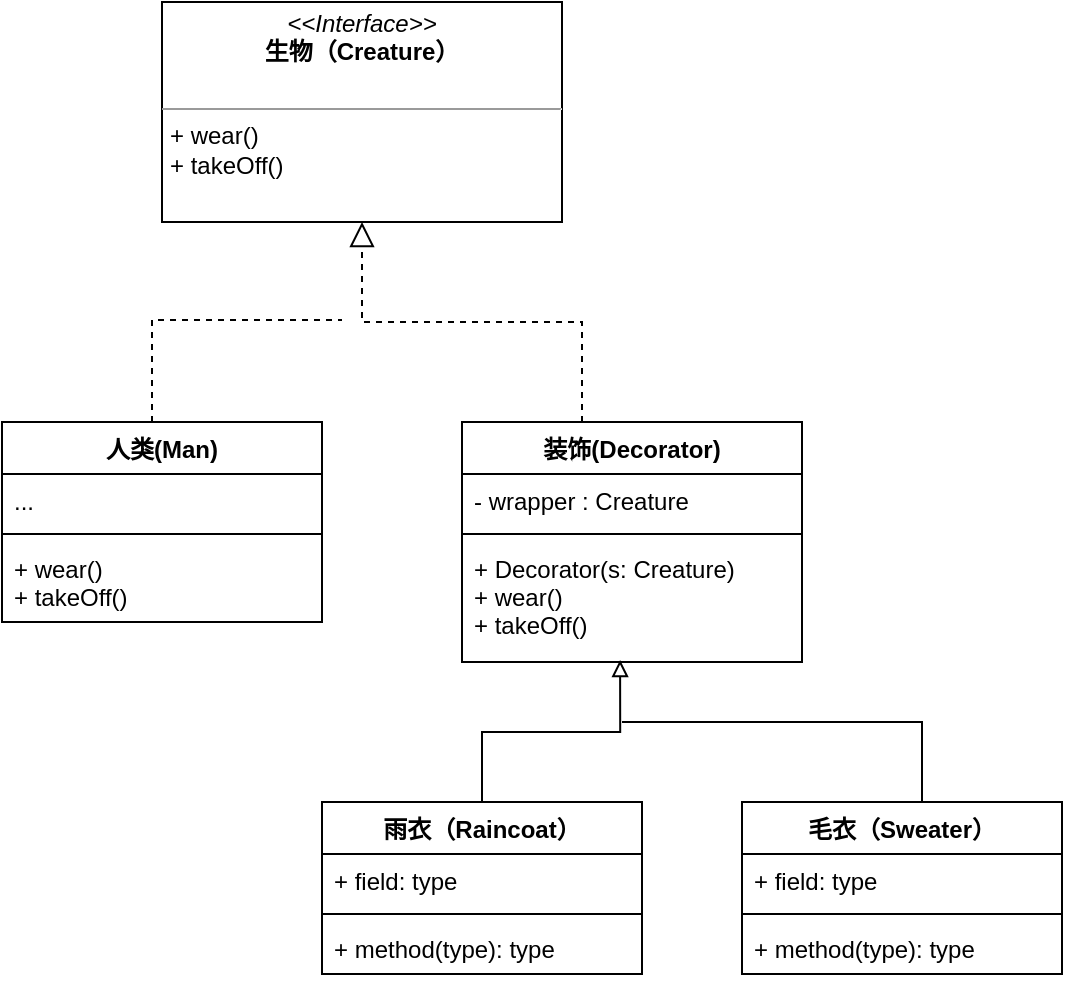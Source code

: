 <mxfile version="16.1.0" type="github">
  <diagram id="C5RBs43oDa-KdzZeNtuy" name="Page-1">
    <mxGraphModel dx="1422" dy="754" grid="1" gridSize="10" guides="1" tooltips="1" connect="1" arrows="1" fold="1" page="1" pageScale="1" pageWidth="827" pageHeight="1169" math="0" shadow="0">
      <root>
        <mxCell id="WIyWlLk6GJQsqaUBKTNV-0" />
        <mxCell id="WIyWlLk6GJQsqaUBKTNV-1" parent="WIyWlLk6GJQsqaUBKTNV-0" />
        <mxCell id="zkfFHV4jXpPFQw0GAbJ--12" value="" style="endArrow=none;endSize=10;endFill=0;shadow=0;strokeWidth=1;rounded=0;edgeStyle=elbowEdgeStyle;elbow=vertical;dashed=1;exitX=0.5;exitY=0;exitDx=0;exitDy=0;" parent="WIyWlLk6GJQsqaUBKTNV-1" edge="1">
          <mxGeometry width="160" relative="1" as="geometry">
            <mxPoint x="205" y="360" as="sourcePoint" />
            <mxPoint x="300" y="309" as="targetPoint" />
            <Array as="points">
              <mxPoint x="240" y="309" />
            </Array>
          </mxGeometry>
        </mxCell>
        <mxCell id="zkfFHV4jXpPFQw0GAbJ--16" value="" style="endArrow=block;endSize=10;endFill=0;shadow=0;strokeWidth=1;rounded=0;edgeStyle=elbowEdgeStyle;elbow=vertical;dashed=1;entryX=0.5;entryY=1;entryDx=0;entryDy=0;" parent="WIyWlLk6GJQsqaUBKTNV-1" target="0hnX7f5OVzeAwvzsmdUd-2" edge="1">
          <mxGeometry width="160" relative="1" as="geometry">
            <mxPoint x="420" y="360" as="sourcePoint" />
            <mxPoint x="300" y="270" as="targetPoint" />
          </mxGeometry>
        </mxCell>
        <mxCell id="0hnX7f5OVzeAwvzsmdUd-2" value="&lt;p style=&quot;margin: 0px ; margin-top: 4px ; text-align: center&quot;&gt;&lt;i&gt;&amp;lt;&amp;lt;Interface&amp;gt;&amp;gt;&lt;/i&gt;&lt;br&gt;&lt;b&gt;生物（Creature）&lt;/b&gt;&lt;/p&gt;&lt;p style=&quot;margin: 0px ; margin-left: 4px&quot;&gt;&lt;br&gt;&lt;/p&gt;&lt;hr size=&quot;1&quot;&gt;&lt;p style=&quot;margin: 0px ; margin-left: 4px&quot;&gt;+ wear()&lt;br&gt;+ takeOff()&lt;/p&gt;" style="verticalAlign=top;align=left;overflow=fill;fontSize=12;fontFamily=Helvetica;html=1;rounded=0;shadow=0;fontColor=default;startSize=26;strokeColor=default;strokeWidth=1;fillColor=default;" vertex="1" parent="WIyWlLk6GJQsqaUBKTNV-1">
          <mxGeometry x="210" y="150" width="200" height="110" as="geometry" />
        </mxCell>
        <mxCell id="0hnX7f5OVzeAwvzsmdUd-5" value="装饰(Decorator)" style="swimlane;fontStyle=1;align=center;verticalAlign=top;childLayout=stackLayout;horizontal=1;startSize=26;horizontalStack=0;resizeParent=1;resizeParentMax=0;resizeLast=0;collapsible=1;marginBottom=0;rounded=0;shadow=0;fontFamily=Helvetica;fontSize=12;fontColor=default;strokeColor=default;strokeWidth=1;fillColor=default;" vertex="1" parent="WIyWlLk6GJQsqaUBKTNV-1">
          <mxGeometry x="360" y="360" width="170" height="120" as="geometry" />
        </mxCell>
        <mxCell id="0hnX7f5OVzeAwvzsmdUd-6" value="- wrapper : Creature" style="text;strokeColor=none;fillColor=none;align=left;verticalAlign=top;spacingLeft=4;spacingRight=4;overflow=hidden;rotatable=0;points=[[0,0.5],[1,0.5]];portConstraint=eastwest;rounded=0;shadow=0;fontFamily=Helvetica;fontSize=12;fontColor=default;startSize=26;" vertex="1" parent="0hnX7f5OVzeAwvzsmdUd-5">
          <mxGeometry y="26" width="170" height="26" as="geometry" />
        </mxCell>
        <mxCell id="0hnX7f5OVzeAwvzsmdUd-7" value="" style="line;strokeWidth=1;fillColor=none;align=left;verticalAlign=middle;spacingTop=-1;spacingLeft=3;spacingRight=3;rotatable=0;labelPosition=right;points=[];portConstraint=eastwest;rounded=0;shadow=0;fontFamily=Helvetica;fontSize=12;fontColor=default;startSize=26;" vertex="1" parent="0hnX7f5OVzeAwvzsmdUd-5">
          <mxGeometry y="52" width="170" height="8" as="geometry" />
        </mxCell>
        <mxCell id="0hnX7f5OVzeAwvzsmdUd-8" value="+ Decorator(s: Creature)&#xa;+ wear()&#xa;+ takeOff()" style="text;strokeColor=none;fillColor=none;align=left;verticalAlign=top;spacingLeft=4;spacingRight=4;overflow=hidden;rotatable=0;points=[[0,0.5],[1,0.5]];portConstraint=eastwest;rounded=0;shadow=0;fontFamily=Helvetica;fontSize=12;fontColor=default;startSize=26;" vertex="1" parent="0hnX7f5OVzeAwvzsmdUd-5">
          <mxGeometry y="60" width="170" height="60" as="geometry" />
        </mxCell>
        <mxCell id="0hnX7f5OVzeAwvzsmdUd-9" value="人类(Man)" style="swimlane;fontStyle=1;align=center;verticalAlign=top;childLayout=stackLayout;horizontal=1;startSize=26;horizontalStack=0;resizeParent=1;resizeParentMax=0;resizeLast=0;collapsible=1;marginBottom=0;rounded=0;shadow=0;fontFamily=Helvetica;fontSize=12;fontColor=default;strokeColor=default;strokeWidth=1;fillColor=default;" vertex="1" parent="WIyWlLk6GJQsqaUBKTNV-1">
          <mxGeometry x="130" y="360" width="160" height="100" as="geometry" />
        </mxCell>
        <mxCell id="0hnX7f5OVzeAwvzsmdUd-10" value="..." style="text;strokeColor=none;fillColor=none;align=left;verticalAlign=top;spacingLeft=4;spacingRight=4;overflow=hidden;rotatable=0;points=[[0,0.5],[1,0.5]];portConstraint=eastwest;rounded=0;shadow=0;fontFamily=Helvetica;fontSize=12;fontColor=default;startSize=26;" vertex="1" parent="0hnX7f5OVzeAwvzsmdUd-9">
          <mxGeometry y="26" width="160" height="26" as="geometry" />
        </mxCell>
        <mxCell id="0hnX7f5OVzeAwvzsmdUd-11" value="" style="line;strokeWidth=1;fillColor=none;align=left;verticalAlign=middle;spacingTop=-1;spacingLeft=3;spacingRight=3;rotatable=0;labelPosition=right;points=[];portConstraint=eastwest;rounded=0;shadow=0;fontFamily=Helvetica;fontSize=12;fontColor=default;startSize=26;" vertex="1" parent="0hnX7f5OVzeAwvzsmdUd-9">
          <mxGeometry y="52" width="160" height="8" as="geometry" />
        </mxCell>
        <mxCell id="0hnX7f5OVzeAwvzsmdUd-12" value="+ wear()&#xa;+ takeOff()" style="text;strokeColor=none;fillColor=none;align=left;verticalAlign=top;spacingLeft=4;spacingRight=4;overflow=hidden;rotatable=0;points=[[0,0.5],[1,0.5]];portConstraint=eastwest;rounded=0;shadow=0;fontFamily=Helvetica;fontSize=12;fontColor=default;startSize=26;" vertex="1" parent="0hnX7f5OVzeAwvzsmdUd-9">
          <mxGeometry y="60" width="160" height="40" as="geometry" />
        </mxCell>
        <mxCell id="0hnX7f5OVzeAwvzsmdUd-17" style="edgeStyle=orthogonalEdgeStyle;rounded=0;orthogonalLoop=1;jettySize=auto;html=1;entryX=0.465;entryY=0.983;entryDx=0;entryDy=0;entryPerimeter=0;fontFamily=Helvetica;fontSize=12;fontColor=default;endArrow=block;endFill=0;startSize=26;" edge="1" parent="WIyWlLk6GJQsqaUBKTNV-1" source="0hnX7f5OVzeAwvzsmdUd-13" target="0hnX7f5OVzeAwvzsmdUd-8">
          <mxGeometry relative="1" as="geometry" />
        </mxCell>
        <mxCell id="0hnX7f5OVzeAwvzsmdUd-13" value="雨衣（Raincoat）" style="swimlane;fontStyle=1;align=center;verticalAlign=top;childLayout=stackLayout;horizontal=1;startSize=26;horizontalStack=0;resizeParent=1;resizeParentMax=0;resizeLast=0;collapsible=1;marginBottom=0;rounded=0;shadow=0;fontFamily=Helvetica;fontSize=12;fontColor=default;strokeColor=default;strokeWidth=1;fillColor=default;" vertex="1" parent="WIyWlLk6GJQsqaUBKTNV-1">
          <mxGeometry x="290" y="550" width="160" height="86" as="geometry" />
        </mxCell>
        <mxCell id="0hnX7f5OVzeAwvzsmdUd-14" value="+ field: type" style="text;strokeColor=none;fillColor=none;align=left;verticalAlign=top;spacingLeft=4;spacingRight=4;overflow=hidden;rotatable=0;points=[[0,0.5],[1,0.5]];portConstraint=eastwest;rounded=0;shadow=0;fontFamily=Helvetica;fontSize=12;fontColor=default;startSize=26;" vertex="1" parent="0hnX7f5OVzeAwvzsmdUd-13">
          <mxGeometry y="26" width="160" height="26" as="geometry" />
        </mxCell>
        <mxCell id="0hnX7f5OVzeAwvzsmdUd-15" value="" style="line;strokeWidth=1;fillColor=none;align=left;verticalAlign=middle;spacingTop=-1;spacingLeft=3;spacingRight=3;rotatable=0;labelPosition=right;points=[];portConstraint=eastwest;rounded=0;shadow=0;fontFamily=Helvetica;fontSize=12;fontColor=default;startSize=26;" vertex="1" parent="0hnX7f5OVzeAwvzsmdUd-13">
          <mxGeometry y="52" width="160" height="8" as="geometry" />
        </mxCell>
        <mxCell id="0hnX7f5OVzeAwvzsmdUd-16" value="+ method(type): type" style="text;strokeColor=none;fillColor=none;align=left;verticalAlign=top;spacingLeft=4;spacingRight=4;overflow=hidden;rotatable=0;points=[[0,0.5],[1,0.5]];portConstraint=eastwest;rounded=0;shadow=0;fontFamily=Helvetica;fontSize=12;fontColor=default;startSize=26;" vertex="1" parent="0hnX7f5OVzeAwvzsmdUd-13">
          <mxGeometry y="60" width="160" height="26" as="geometry" />
        </mxCell>
        <mxCell id="0hnX7f5OVzeAwvzsmdUd-23" style="edgeStyle=orthogonalEdgeStyle;rounded=0;orthogonalLoop=1;jettySize=auto;html=1;fontFamily=Helvetica;fontSize=12;fontColor=default;endArrow=none;endFill=0;startSize=26;" edge="1" parent="WIyWlLk6GJQsqaUBKTNV-1" source="0hnX7f5OVzeAwvzsmdUd-18">
          <mxGeometry relative="1" as="geometry">
            <mxPoint x="440" y="510" as="targetPoint" />
            <Array as="points">
              <mxPoint x="590" y="510" />
            </Array>
          </mxGeometry>
        </mxCell>
        <mxCell id="0hnX7f5OVzeAwvzsmdUd-18" value="毛衣（Sweater）" style="swimlane;fontStyle=1;align=center;verticalAlign=top;childLayout=stackLayout;horizontal=1;startSize=26;horizontalStack=0;resizeParent=1;resizeParentMax=0;resizeLast=0;collapsible=1;marginBottom=0;rounded=0;shadow=0;fontFamily=Helvetica;fontSize=12;fontColor=default;strokeColor=default;strokeWidth=1;fillColor=default;" vertex="1" parent="WIyWlLk6GJQsqaUBKTNV-1">
          <mxGeometry x="500" y="550" width="160" height="86" as="geometry" />
        </mxCell>
        <mxCell id="0hnX7f5OVzeAwvzsmdUd-19" value="+ field: type" style="text;strokeColor=none;fillColor=none;align=left;verticalAlign=top;spacingLeft=4;spacingRight=4;overflow=hidden;rotatable=0;points=[[0,0.5],[1,0.5]];portConstraint=eastwest;rounded=0;shadow=0;fontFamily=Helvetica;fontSize=12;fontColor=default;startSize=26;" vertex="1" parent="0hnX7f5OVzeAwvzsmdUd-18">
          <mxGeometry y="26" width="160" height="26" as="geometry" />
        </mxCell>
        <mxCell id="0hnX7f5OVzeAwvzsmdUd-20" value="" style="line;strokeWidth=1;fillColor=none;align=left;verticalAlign=middle;spacingTop=-1;spacingLeft=3;spacingRight=3;rotatable=0;labelPosition=right;points=[];portConstraint=eastwest;rounded=0;shadow=0;fontFamily=Helvetica;fontSize=12;fontColor=default;startSize=26;" vertex="1" parent="0hnX7f5OVzeAwvzsmdUd-18">
          <mxGeometry y="52" width="160" height="8" as="geometry" />
        </mxCell>
        <mxCell id="0hnX7f5OVzeAwvzsmdUd-21" value="+ method(type): type" style="text;strokeColor=none;fillColor=none;align=left;verticalAlign=top;spacingLeft=4;spacingRight=4;overflow=hidden;rotatable=0;points=[[0,0.5],[1,0.5]];portConstraint=eastwest;rounded=0;shadow=0;fontFamily=Helvetica;fontSize=12;fontColor=default;startSize=26;" vertex="1" parent="0hnX7f5OVzeAwvzsmdUd-18">
          <mxGeometry y="60" width="160" height="26" as="geometry" />
        </mxCell>
      </root>
    </mxGraphModel>
  </diagram>
</mxfile>
